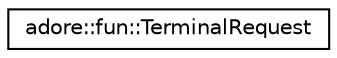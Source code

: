 digraph "Graphical Class Hierarchy"
{
 // LATEX_PDF_SIZE
  edge [fontname="Helvetica",fontsize="10",labelfontname="Helvetica",labelfontsize="10"];
  node [fontname="Helvetica",fontsize="10",shape=record];
  rankdir="LR";
  Node0 [label="adore::fun::TerminalRequest",height=0.2,width=0.4,color="black", fillcolor="white", style="filled",URL="$classadore_1_1fun_1_1TerminalRequest.html",tooltip=" "];
}
